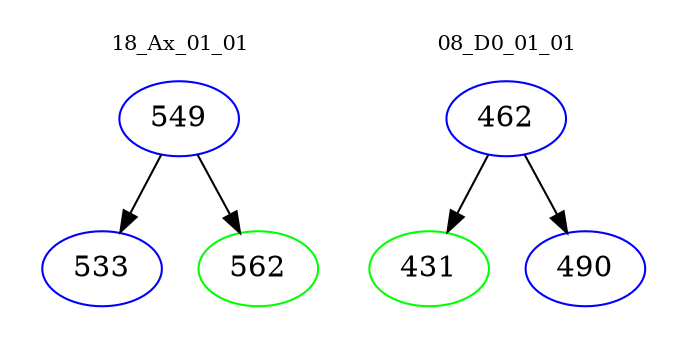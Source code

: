 digraph{
subgraph cluster_0 {
color = white
label = "18_Ax_01_01";
fontsize=10;
T0_549 [label="549", color="blue"]
T0_549 -> T0_533 [color="black"]
T0_533 [label="533", color="blue"]
T0_549 -> T0_562 [color="black"]
T0_562 [label="562", color="green"]
}
subgraph cluster_1 {
color = white
label = "08_D0_01_01";
fontsize=10;
T1_462 [label="462", color="blue"]
T1_462 -> T1_431 [color="black"]
T1_431 [label="431", color="green"]
T1_462 -> T1_490 [color="black"]
T1_490 [label="490", color="blue"]
}
}
